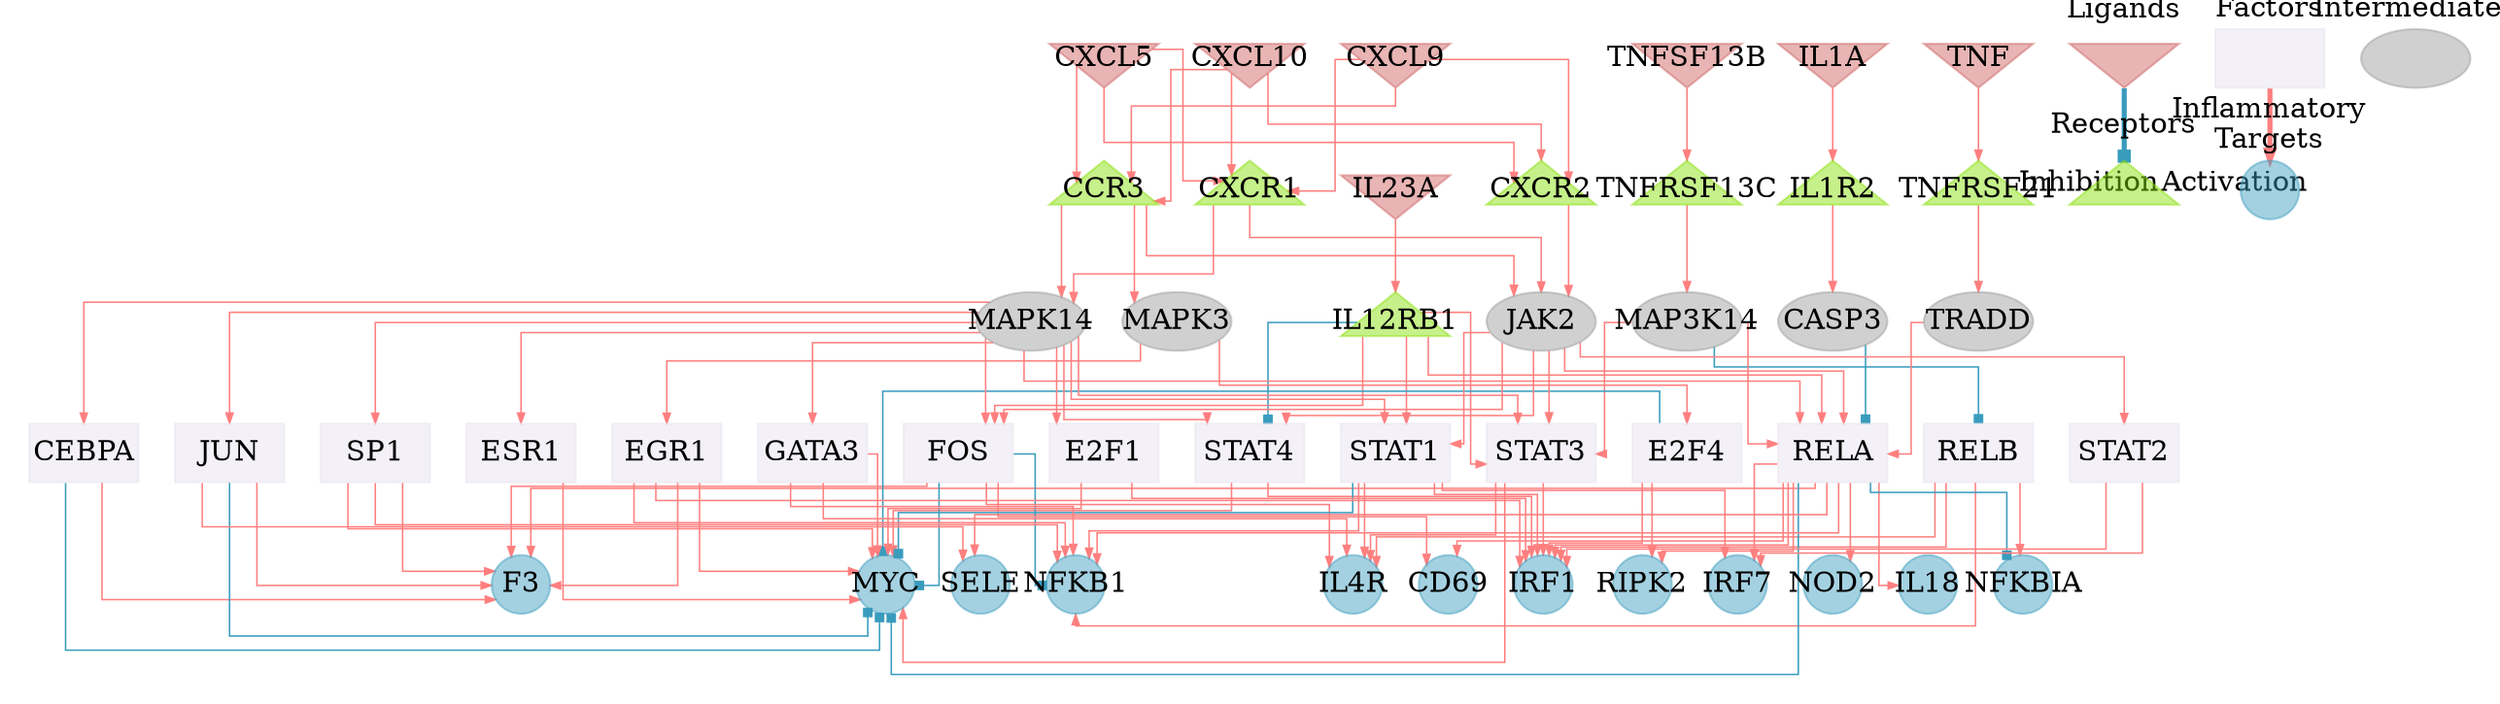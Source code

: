 digraph {
outputorder = "edgesfirst"
sep = "0.2"
pad = "0.2" 
splines = "ortho"
node [fixedsize = "true", height = "0.4"];
IL23A->IL12RB1 [penwidth=0.75, color="#ff7f7f", arrowhead="normal", arrowsize=0.5, arrowsize=0.5];
CXCL5->CXCR2 [penwidth=0.75, color="#ff7f7f", arrowhead="normal", arrowsize=0.5];
TNF->TNFRSF21 [penwidth=0.75, color="#ff7f7f", arrowhead="normal", arrowsize=0.5];
TNFSF13B->TNFRSF13C [penwidth=0.75, color="#ff7f7f", arrowhead="normal", arrowsize=0.5];
CXCL5->CXCR1 [penwidth=0.75, color="#ff7f7f", arrowhead="normal", arrowsize=0.5];
CXCL10->CCR3 [penwidth=0.75, color="#ff7f7f", arrowhead="normal", arrowsize=0.5];
CXCL9->CCR3 [penwidth=0.75, color="#ff7f7f", arrowhead="normal", arrowsize=0.5];
IL1A->IL1R2 [penwidth=0.75, color="#ff7f7f", arrowhead="normal", arrowsize=0.5];
CXCL10->CXCR2 [penwidth=0.75, color="#ff7f7f", arrowhead="normal", arrowsize=0.5];
CXCL9->CXCR1 [penwidth=0.75, color="#ff7f7f", arrowhead="normal", arrowsize=0.5];
CXCL9->CXCR2 [penwidth=0.75, color="#ff7f7f", arrowhead="normal", arrowsize=0.5];
CXCL5->CCR3 [penwidth=0.75, color="#ff7f7f", arrowhead="normal", arrowsize=0.5];
CXCL10->CXCR1 [penwidth=0.75, color="#ff7f7f", arrowhead="normal", arrowsize=0.5];
TNFRSF13C->MAP3K14 [penwidth=0.75, color="#ff7f7f", arrowhead="normal", arrowsize=0.5];
MAP3K14->RELB [penwidth=0.75, color="#399cbd", arrowhead="box", arrowsize=0.5, arrowsize=0.5];
MAP3K14->STAT3 [penwidth=0.75, color="#ff7f7f", arrowhead="normal", arrowsize=0.5];
MAP3K14->RELA [penwidth=0.75, color="#ff7f7f", arrowhead="normal", arrowsize=0.5];
TNFRSF21->TRADD [penwidth=0.75, color="#ff7f7f", arrowhead="normal", arrowsize=0.5];
TRADD->RELA [penwidth=0.75, color="#ff7f7f", arrowhead="normal", arrowsize=0.5];
IL12RB1->STAT4 [penwidth=0.75, color="#399cbd", arrowhead="box", arrowsize=0.5];
IL12RB1->FOS [penwidth=0.75, color="#ff7f7f", arrowhead="normal", arrowsize=0.5];
IL12RB1->STAT3 [penwidth=0.75, color="#ff7f7f", arrowhead="normal", arrowsize=0.5];
IL12RB1->STAT1 [penwidth=0.75, color="#ff7f7f", arrowhead="normal", arrowsize=0.5];
IL12RB1->RELA [penwidth=0.75, color="#ff7f7f", arrowhead="normal", arrowsize=0.5];
IL1R2->CASP3 [penwidth=0.75, color="#ff7f7f", arrowhead="normal", arrowsize=0.5];
CASP3->RELA [penwidth=0.75, color="#399cbd", arrowhead="box", arrowsize=0.5];
MAPK3->E2F4 [penwidth=0.75, color="#ff7f7f", arrowhead="normal", arrowsize=0.5];
MAPK3->EGR1 [penwidth=0.75, color="#ff7f7f", arrowhead="normal", arrowsize=0.5];
CCR3->MAPK3 [penwidth=0.75, color="#ff7f7f", arrowhead="normal", arrowsize=0.5];
CCR3->MAPK14 [penwidth=0.75, color="#ff7f7f", arrowhead="normal", arrowsize=0.5];
CCR3->JAK2 [penwidth=0.75, color="#ff7f7f", arrowhead="normal", arrowsize=0.5];
CXCR1->MAPK14 [penwidth=0.75, color="#ff7f7f", arrowhead="normal", arrowsize=0.5];
CXCR1->JAK2 [penwidth=0.75, color="#ff7f7f", arrowhead="normal", arrowsize=0.5];
MAPK14->ESR1 [penwidth=0.75, color="#ff7f7f", arrowhead="normal", arrowsize=0.5];
MAPK14->GATA3 [penwidth=0.75, color="#ff7f7f", arrowhead="normal", arrowsize=0.5];
MAPK14->E2F1 [penwidth=0.75, color="#ff7f7f", arrowhead="normal", arrowsize=0.5];
MAPK14->CEBPA [penwidth=0.75, color="#ff7f7f", arrowhead="normal", arrowsize=0.5];
MAPK14->SP1 [penwidth=0.75, color="#ff7f7f", arrowhead="normal", arrowsize=0.5];
MAPK14->JUN [penwidth=0.75, color="#ff7f7f", arrowhead="normal", arrowsize=0.5];
MAPK14->STAT4 [penwidth=0.75, color="#ff7f7f", arrowhead="normal", arrowsize=0.5];
MAPK14->FOS [penwidth=0.75, color="#ff7f7f", arrowhead="normal", arrowsize=0.5];
MAPK14->STAT3 [penwidth=0.75, color="#ff7f7f", arrowhead="normal", arrowsize=0.5];
MAPK14->STAT1 [penwidth=0.75, color="#ff7f7f", arrowhead="normal", arrowsize=0.5];
MAPK14->RELA [penwidth=0.75, color="#ff7f7f", arrowhead="normal", arrowsize=0.5];
CXCR2->JAK2 [penwidth=0.75, color="#ff7f7f", arrowhead="normal", arrowsize=0.5];
JAK2->STAT2 [penwidth=0.75, color="#ff7f7f", arrowhead="normal", arrowsize=0.5];
JAK2->STAT4 [penwidth=0.75, color="#ff7f7f", arrowhead="normal", arrowsize=0.5];
JAK2->FOS [penwidth=0.75, color="#ff7f7f", arrowhead="normal", arrowsize=0.5];
JAK2->STAT3 [penwidth=0.75, color="#ff7f7f", arrowhead="normal", arrowsize=0.5];
JAK2->STAT1 [penwidth=0.75, color="#ff7f7f", arrowhead="normal", arrowsize=0.5];
JAK2->RELA [penwidth=0.75, color="#ff7f7f", arrowhead="normal", arrowsize=0.5];
CEBPA->F3 [penwidth=0.75, color="#ff7f7f", arrowhead="normal", arrowsize=0.5];
CEBPA->MYC [penwidth=0.75, color="#399cbd", arrowhead="box", arrowsize=0.5];
E2F1->IRF1 [penwidth=0.75, color="#ff7f7f", arrowhead="normal", arrowsize=0.5];
E2F1->MYC [penwidth=0.75, color="#ff7f7f", arrowhead="normal", arrowsize=0.5];
E2F4->IRF1 [penwidth=0.75, color="#ff7f7f", arrowhead="normal", arrowsize=0.5];
E2F4->MYC [penwidth=0.75, color="#399cbd", arrowhead="box", arrowsize=0.5];
E2F4->RIPK2 [penwidth=0.75, color="#ff7f7f", arrowhead="normal", arrowsize=0.5];
EGR1->F3 [penwidth=0.75, color="#ff7f7f", arrowhead="normal", arrowsize=0.5];
EGR1->IRF1 [penwidth=0.75, color="#ff7f7f", arrowhead="normal", arrowsize=0.5];
EGR1->MYC [penwidth=0.75, color="#ff7f7f", arrowhead="normal", arrowsize=0.5];
EGR1->NFKB1 [penwidth=0.75, color="#ff7f7f", arrowhead="normal", arrowsize=0.5];
ESR1->MYC [penwidth=0.75, color="#ff7f7f", arrowhead="normal", arrowsize=0.5];
FOS->CD69 [penwidth=0.75, color="#ff7f7f", arrowhead="normal", arrowsize=0.5];
FOS->F3 [penwidth=0.75, color="#ff7f7f", arrowhead="normal", arrowsize=0.5];
FOS->IL4R [penwidth=0.75, color="#ff7f7f", arrowhead="normal", arrowsize=0.5];
FOS->MYC [penwidth=0.75, color="#399cbd", arrowhead="box", arrowsize=0.5];
FOS->NFKB1 [penwidth=0.75, color="#399cbd", arrowhead="box", arrowsize=0.5];
GATA3->IL4R [penwidth=0.75, color="#ff7f7f", arrowhead="normal", arrowsize=0.5];
GATA3->MYC [penwidth=0.75, color="#ff7f7f", arrowhead="normal", arrowsize=0.5];
GATA3->NFKB1 [penwidth=0.75, color="#ff7f7f", arrowhead="normal", arrowsize=0.5];
JUN->F3 [penwidth=0.75, color="#ff7f7f", arrowhead="normal", arrowsize=0.5];
JUN->MYC [penwidth=0.75, color="#399cbd", arrowhead="box", arrowsize=0.5];
JUN->SELE [penwidth=0.75, color="#ff7f7f", arrowhead="normal", arrowsize=0.5];
RELA->CD69 [penwidth=0.75, color="#ff7f7f", arrowhead="normal", arrowsize=0.5];
RELA->F3 [penwidth=0.75, color="#ff7f7f", arrowhead="normal", arrowsize=0.5];
RELA->IL18 [penwidth=0.75, color="#ff7f7f", arrowhead="normal", arrowsize=0.5];
RELA->IRF1 [penwidth=0.75, color="#ff7f7f", arrowhead="normal", arrowsize=0.5];
RELA->IRF7 [penwidth=0.75, color="#ff7f7f", arrowhead="normal", arrowsize=0.5];
RELA->MYC [penwidth=0.75, color="#399cbd", arrowhead="box", arrowsize=0.5];
RELA->NFKB1 [penwidth=0.75, color="#ff7f7f", arrowhead="normal", arrowsize=0.5];
RELA->NFKBIA [penwidth=0.75, color="#399cbd", arrowhead="box", arrowsize=0.5];
RELA->NOD2 [penwidth=0.75, color="#ff7f7f", arrowhead="normal", arrowsize=0.5];
RELA->RIPK2 [penwidth=0.75, color="#ff7f7f", arrowhead="normal", arrowsize=0.5];
RELA->SELE [penwidth=0.75, color="#ff7f7f", arrowhead="normal", arrowsize=0.5];
RELB->IL4R [penwidth=0.75, color="#ff7f7f", arrowhead="normal", arrowsize=0.5];
RELB->IRF1 [penwidth=0.75, color="#ff7f7f", arrowhead="normal", arrowsize=0.5];
RELB->NFKB1 [penwidth=0.75, color="#ff7f7f", arrowhead="normal", arrowsize=0.5];
RELB->NFKBIA [penwidth=0.75, color="#ff7f7f", arrowhead="normal", arrowsize=0.5];
SP1->F3 [penwidth=0.75, color="#ff7f7f", arrowhead="normal", arrowsize=0.5];
SP1->MYC [penwidth=0.75, color="#ff7f7f", arrowhead="normal", arrowsize=0.5];
SP1->NFKB1 [penwidth=0.75, color="#ff7f7f", arrowhead="normal", arrowsize=0.5];
STAT1->IL4R [penwidth=0.75, color="#ff7f7f", arrowhead="normal", arrowsize=0.5];
STAT1->IRF1 [penwidth=0.75, color="#ff7f7f", arrowhead="normal", arrowsize=0.5];
STAT1->IRF7 [penwidth=0.75, color="#ff7f7f", arrowhead="normal", arrowsize=0.5];
STAT1->MYC [penwidth=0.75, color="#399cbd", arrowhead="box", arrowsize=0.5];
STAT1->NFKB1 [penwidth=0.75, color="#ff7f7f", arrowhead="normal", arrowsize=0.5];
STAT2->IRF1 [penwidth=0.75, color="#ff7f7f", arrowhead="normal", arrowsize=0.5];
STAT2->IRF7 [penwidth=0.75, color="#ff7f7f", arrowhead="normal", arrowsize=0.5];
STAT3->IL4R [penwidth=0.75, color="#ff7f7f", arrowhead="normal", arrowsize=0.5];
STAT3->IRF1 [penwidth=0.75, color="#ff7f7f", arrowhead="normal", arrowsize=0.5];
STAT3->MYC [penwidth=0.75, color="#ff7f7f", arrowhead="normal", arrowsize=0.5];
STAT4->IRF1 [penwidth=0.75, color="#ff7f7f", arrowhead="normal", arrowsize=0.5];
STAT4->MYC [penwidth=0.75, color="#ff7f7f", arrowhead="normal", arrowsize=0.5];
Ligands->Receptors [penwidth=2.5, color="#399cbd", arrowhead="box", arrowsize=0.5, taillabel = "Inhibition", labeldistance=5, labelangle=-20];
Transcription_Factors->Inflammatory_Targets [penwidth=2.5, color="#ff7f7f", arrowhead="normal", arrowsize=0.5, taillabel = "Activation", labeldistance=5, labelangle=-20];
IL1A [style=filled, fillcolor="#CD5C5C75", color="#CD5C5C75", shape = invtriangle, pos = "1,7!"];
IL23A [style=filled, fillcolor="#CD5C5C75", color="#CD5C5C75", shape = invtriangle, pos = "2,7!"];
CXCL5 [style=filled, fillcolor="#CD5C5C75", color="#CD5C5C75", shape = invtriangle, pos = "3,7!"];
CXCL10 [style=filled, fillcolor="#CD5C5C75", color="#CD5C5C75", shape = invtriangle, pos = "4,7!"];
CXCL9 [style=filled, fillcolor="#CD5C5C75", color="#CD5C5C75", shape = invtriangle, pos = "5,7!"];
TNF [style=filled, fillcolor="#CD5C5C75", color="#CD5C5C75", shape = invtriangle, pos = "6,7!"];
TNFSF13B [style=filled, fillcolor="#CD5C5C75", color="#CD5C5C75", shape = invtriangle, pos = "7,7!"];
IL1R2 [style=filled, fillcolor="#84DE0275", color="#84DE0275", shape = triangle, pos = "1,6!"];
IL12RB1 [style=filled, fillcolor="#84DE0275", color="#84DE0275", shape = triangle, pos = "2,6!"];
CXCR2 [style=filled, fillcolor="#84DE0275", color="#84DE0275", shape = triangle, pos = "3,6!"];
CXCR1 [style=filled, fillcolor="#84DE0275", color="#84DE0275", shape = triangle, pos = "4,6!"];
CCR3 [style=filled, fillcolor="#84DE0275", color="#84DE0275", shape = triangle, pos = "5,6!"];
TNFRSF21 [style=filled, fillcolor="#84DE0275", color="#84DE0275", shape = triangle, pos = "6,6!"];
TNFRSF13C [style=filled, fillcolor="#84DE0275", color="#84DE0275", shape = triangle, pos = "7,6!"];
CASP3 [style=filled, fillcolor="#99999975", color="#99999975", shape = ellipse, pos = "1,5!"];
JAK2 [style=filled, fillcolor="#99999975", color="#99999975", shape = ellipse, pos = "3,5!"];
MAPK3 [style=filled, fillcolor="#99999975", color="#99999975", shape = ellipse, pos = "4,5!"];
MAPK14 [style=filled, fillcolor="#99999975", color="#99999975", shape = ellipse, pos = "5,5!"];
TRADD [style=filled, fillcolor="#99999975", color="#99999975", shape = ellipse, pos = "6,5!"];
MAP3K14 [style=filled, fillcolor="#99999975", color="#99999975", shape = ellipse, pos = "7,5!"];
RELA [style=filled, fillcolor="#e6e0ee75", color="#e6e0ee75", shape = box, pos= "1, 3.5!"];
JUN [style=filled, fillcolor="#e6e0ee75", color="#e6e0ee75", shape = box, pos= "2, 3.5!"];
CEBPA [style=filled, fillcolor="#e6e0ee75", color="#e6e0ee75", shape = box, pos = "3, 3.5!"];
E2F1 [style=filled, fillcolor="#e6e0ee75", color="#e6e0ee75", shape = box, pos = "4, 3.5!"];
E2F4 [style=filled, fillcolor="#e6e0ee75", color="#e6e0ee75", shape = box, pos = "5, 3.5!"];
EGR1 [style=filled, fillcolor="#e6e0ee75", color="#e6e0ee75", shape = box, pos = "6, 3.5!"];
ESR1 [style=filled, fillcolor="#e6e0ee75", color="#e6e0ee75", shape = box, pos = "7, 3.5!"];
FOS [style=filled, fillcolor="#e6e0ee75", color="#e6e0ee75", shape = box, pos = "1, 3.15!"];
GATA3 [style=filled, fillcolor="#e6e0ee75", color="#e6e0ee75", shape = box, pos= "2, 3.15!"];
RELB [style=filled, fillcolor="#e6e0ee75", color="#e6e0ee75", shape = box, pos= "3, 3.15!"];
SP1 [style=filled, fillcolor="#e6e0ee75", color="#e6e0ee75", shape = box, pos= "4, 3.15!"];
STAT1 [style=filled, fillcolor="#e6e0ee75", color="#e6e0ee75", shape = box, pos= "5, 3.15!"];
STAT2 [style=filled, fillcolor="#e6e0ee75", color="#e6e0ee75", shape = box, pos= "6, 3.15!"];
STAT3 [style=filled, fillcolor="#e6e0ee75", color="#e6e0ee75", shape = box, pos= "7, 3.15!"];
STAT4 [style=filled, fillcolor="#e6e0ee75", color="#e6e0ee75", shape = box, pos= "1, 3.15!"];
F3 [style=filled, fillcolor="#399cbd75", color="#399cbd75", shape = circle, pos= "2, 2.15!"];
MYC [style=filled, fillcolor="#399cbd75", color="#399cbd75", shape = circle, pos= "3, 2.15!"];
IRF1 [style=filled, fillcolor="#399cbd75", color="#399cbd75", shape = circle, pos= "4, 2.15!"];
RIPK2 [style=filled, fillcolor="#399cbd75", color="#399cbd75", shape = circle, pos= "5, 2.15!"];
NFKB1 [style=filled, fillcolor="#399cbd75", color="#399cbd75", shape = circle, pos= "6, 2.15!"];
CD69 [style=filled, fillcolor="#399cbd75", color="#399cbd75", shape = circle, pos= "7, 2.15!"];
IL4R [style=filled, fillcolor="#399cbd75", color="#399cbd75", shape = circle, pos= "1, 2!"];
SELE [style=filled, fillcolor="#399cbd75", color="#399cbd75", shape = circle, pos= "2, 2!"];
IL18 [style=filled, fillcolor="#399cbd75", color="#399cbd75", shape = circle, pos= "3, 2!"];
IRF7 [style=filled, fillcolor="#399cbd75", color="#399cbd75", shape = circle, pos= "4, 2!"];
NFKBIA [style=filled, fillcolor="#399cbd75", color="#399cbd75", shape = circle, pos= "5, 2!"];
NOD2 [style=filled, fillcolor="#399cbd75", color="#399cbd75", shape = circle, pos= "6, 2!"];
Ligands[label= "Ligands\n\n\n\n",style=filled, fillcolor="#CD5C5C75", color="#CD5C5C75", shape = invtriangle, pos= "1.25, 0.5!"];
Receptors[label= "Receptors\n\n\n\n\n", style=filled, fillcolor="#84DE0275", color="#84DE0275", shape = triangle, pos= "2.75, 0.5!"];
Signaling_Intermediates[label = "Signaling\nIntermediates\n\n\n\n\n", style=filled, fillcolor="#99999975", color="#99999975", shape = ellipse, pos= "3.25, 0.5!"];
Transcription_Factors[label = "Transcription\nFactors\n\n\n\n\n", style=filled, fillcolor="#e6e0ee75", color="#e6e0ee75", shape = box, pos= "4.75, 0.5!"];
Inflammatory_Targets[label = "Inflammatory\nTargets\n\n\n\n\n", style=filled, fillcolor="#399cbd75", color="#399cbd75", shape = circle, pos= "6, 0.5!"];


}
